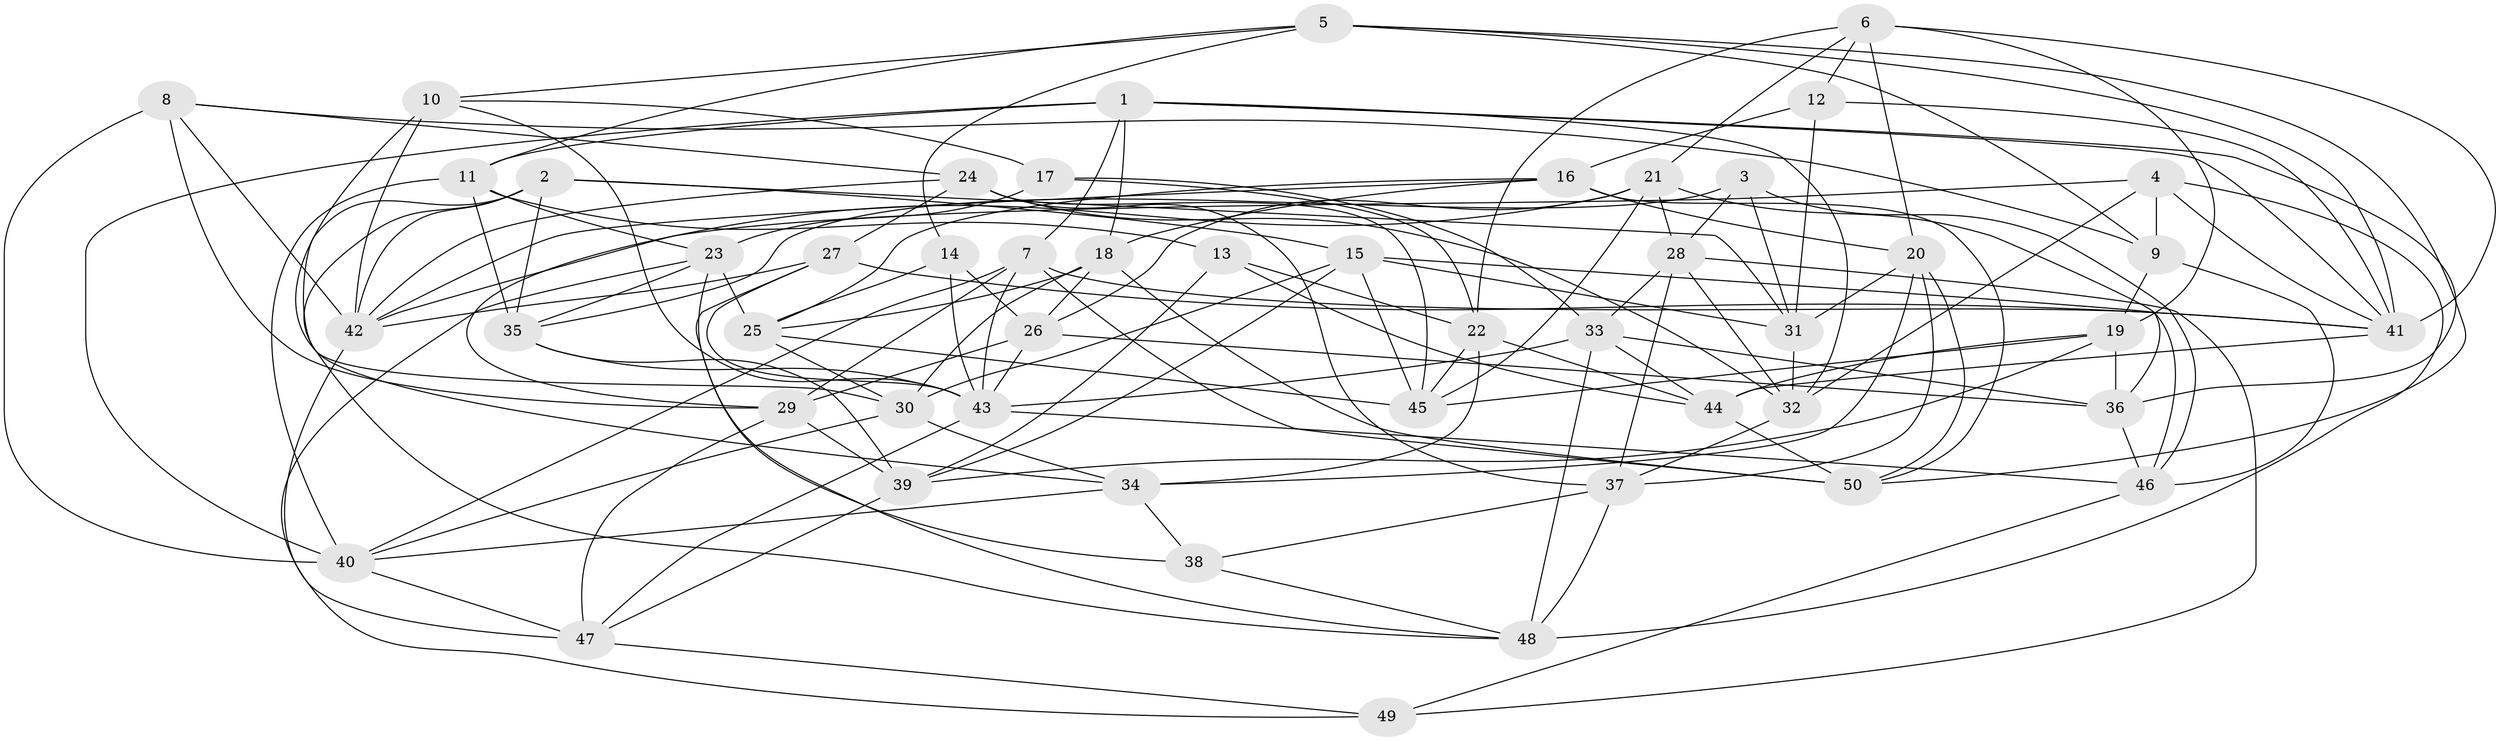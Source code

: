 // original degree distribution, {4: 1.0}
// Generated by graph-tools (version 1.1) at 2025/26/03/09/25 03:26:57]
// undirected, 50 vertices, 145 edges
graph export_dot {
graph [start="1"]
  node [color=gray90,style=filled];
  1;
  2;
  3;
  4;
  5;
  6;
  7;
  8;
  9;
  10;
  11;
  12;
  13;
  14;
  15;
  16;
  17;
  18;
  19;
  20;
  21;
  22;
  23;
  24;
  25;
  26;
  27;
  28;
  29;
  30;
  31;
  32;
  33;
  34;
  35;
  36;
  37;
  38;
  39;
  40;
  41;
  42;
  43;
  44;
  45;
  46;
  47;
  48;
  49;
  50;
  1 -- 7 [weight=1.0];
  1 -- 11 [weight=1.0];
  1 -- 18 [weight=1.0];
  1 -- 32 [weight=1.0];
  1 -- 36 [weight=1.0];
  1 -- 40 [weight=2.0];
  1 -- 41 [weight=1.0];
  2 -- 15 [weight=1.0];
  2 -- 31 [weight=1.0];
  2 -- 34 [weight=1.0];
  2 -- 35 [weight=1.0];
  2 -- 42 [weight=1.0];
  2 -- 48 [weight=1.0];
  3 -- 28 [weight=1.0];
  3 -- 31 [weight=1.0];
  3 -- 35 [weight=1.0];
  3 -- 46 [weight=1.0];
  4 -- 9 [weight=2.0];
  4 -- 32 [weight=1.0];
  4 -- 41 [weight=1.0];
  4 -- 42 [weight=1.0];
  4 -- 48 [weight=1.0];
  5 -- 9 [weight=1.0];
  5 -- 10 [weight=1.0];
  5 -- 11 [weight=1.0];
  5 -- 14 [weight=1.0];
  5 -- 41 [weight=1.0];
  5 -- 50 [weight=1.0];
  6 -- 12 [weight=1.0];
  6 -- 19 [weight=1.0];
  6 -- 20 [weight=1.0];
  6 -- 21 [weight=1.0];
  6 -- 22 [weight=1.0];
  6 -- 41 [weight=1.0];
  7 -- 29 [weight=1.0];
  7 -- 40 [weight=1.0];
  7 -- 41 [weight=1.0];
  7 -- 43 [weight=1.0];
  7 -- 50 [weight=1.0];
  8 -- 9 [weight=1.0];
  8 -- 24 [weight=1.0];
  8 -- 29 [weight=1.0];
  8 -- 40 [weight=1.0];
  8 -- 42 [weight=2.0];
  9 -- 19 [weight=1.0];
  9 -- 46 [weight=1.0];
  10 -- 17 [weight=1.0];
  10 -- 30 [weight=1.0];
  10 -- 42 [weight=2.0];
  10 -- 43 [weight=1.0];
  11 -- 13 [weight=1.0];
  11 -- 23 [weight=1.0];
  11 -- 35 [weight=1.0];
  11 -- 40 [weight=1.0];
  12 -- 16 [weight=1.0];
  12 -- 31 [weight=1.0];
  12 -- 41 [weight=1.0];
  13 -- 22 [weight=1.0];
  13 -- 39 [weight=1.0];
  13 -- 44 [weight=1.0];
  14 -- 25 [weight=1.0];
  14 -- 26 [weight=1.0];
  14 -- 43 [weight=1.0];
  15 -- 30 [weight=1.0];
  15 -- 31 [weight=1.0];
  15 -- 39 [weight=1.0];
  15 -- 45 [weight=1.0];
  15 -- 46 [weight=1.0];
  16 -- 18 [weight=1.0];
  16 -- 20 [weight=1.0];
  16 -- 25 [weight=1.0];
  16 -- 42 [weight=1.0];
  16 -- 50 [weight=1.0];
  17 -- 22 [weight=1.0];
  17 -- 23 [weight=1.0];
  17 -- 33 [weight=1.0];
  18 -- 25 [weight=1.0];
  18 -- 26 [weight=1.0];
  18 -- 30 [weight=1.0];
  18 -- 50 [weight=1.0];
  19 -- 36 [weight=1.0];
  19 -- 39 [weight=1.0];
  19 -- 44 [weight=1.0];
  19 -- 45 [weight=1.0];
  20 -- 31 [weight=1.0];
  20 -- 34 [weight=1.0];
  20 -- 37 [weight=1.0];
  20 -- 50 [weight=1.0];
  21 -- 26 [weight=1.0];
  21 -- 28 [weight=1.0];
  21 -- 29 [weight=1.0];
  21 -- 36 [weight=1.0];
  21 -- 45 [weight=1.0];
  22 -- 34 [weight=1.0];
  22 -- 44 [weight=1.0];
  22 -- 45 [weight=1.0];
  23 -- 25 [weight=1.0];
  23 -- 35 [weight=1.0];
  23 -- 38 [weight=1.0];
  23 -- 49 [weight=1.0];
  24 -- 27 [weight=1.0];
  24 -- 32 [weight=1.0];
  24 -- 37 [weight=1.0];
  24 -- 42 [weight=1.0];
  24 -- 45 [weight=1.0];
  25 -- 30 [weight=1.0];
  25 -- 45 [weight=1.0];
  26 -- 29 [weight=1.0];
  26 -- 36 [weight=1.0];
  26 -- 43 [weight=1.0];
  27 -- 41 [weight=1.0];
  27 -- 42 [weight=1.0];
  27 -- 43 [weight=2.0];
  27 -- 48 [weight=1.0];
  28 -- 32 [weight=1.0];
  28 -- 33 [weight=1.0];
  28 -- 37 [weight=1.0];
  28 -- 49 [weight=1.0];
  29 -- 39 [weight=1.0];
  29 -- 47 [weight=1.0];
  30 -- 34 [weight=1.0];
  30 -- 40 [weight=1.0];
  31 -- 32 [weight=1.0];
  32 -- 37 [weight=1.0];
  33 -- 36 [weight=1.0];
  33 -- 43 [weight=1.0];
  33 -- 44 [weight=1.0];
  33 -- 48 [weight=1.0];
  34 -- 38 [weight=1.0];
  34 -- 40 [weight=1.0];
  35 -- 39 [weight=1.0];
  35 -- 43 [weight=1.0];
  36 -- 46 [weight=1.0];
  37 -- 38 [weight=1.0];
  37 -- 48 [weight=1.0];
  38 -- 48 [weight=1.0];
  39 -- 47 [weight=1.0];
  40 -- 47 [weight=1.0];
  41 -- 44 [weight=1.0];
  42 -- 47 [weight=1.0];
  43 -- 46 [weight=1.0];
  43 -- 47 [weight=1.0];
  44 -- 50 [weight=1.0];
  46 -- 49 [weight=1.0];
  47 -- 49 [weight=1.0];
}
